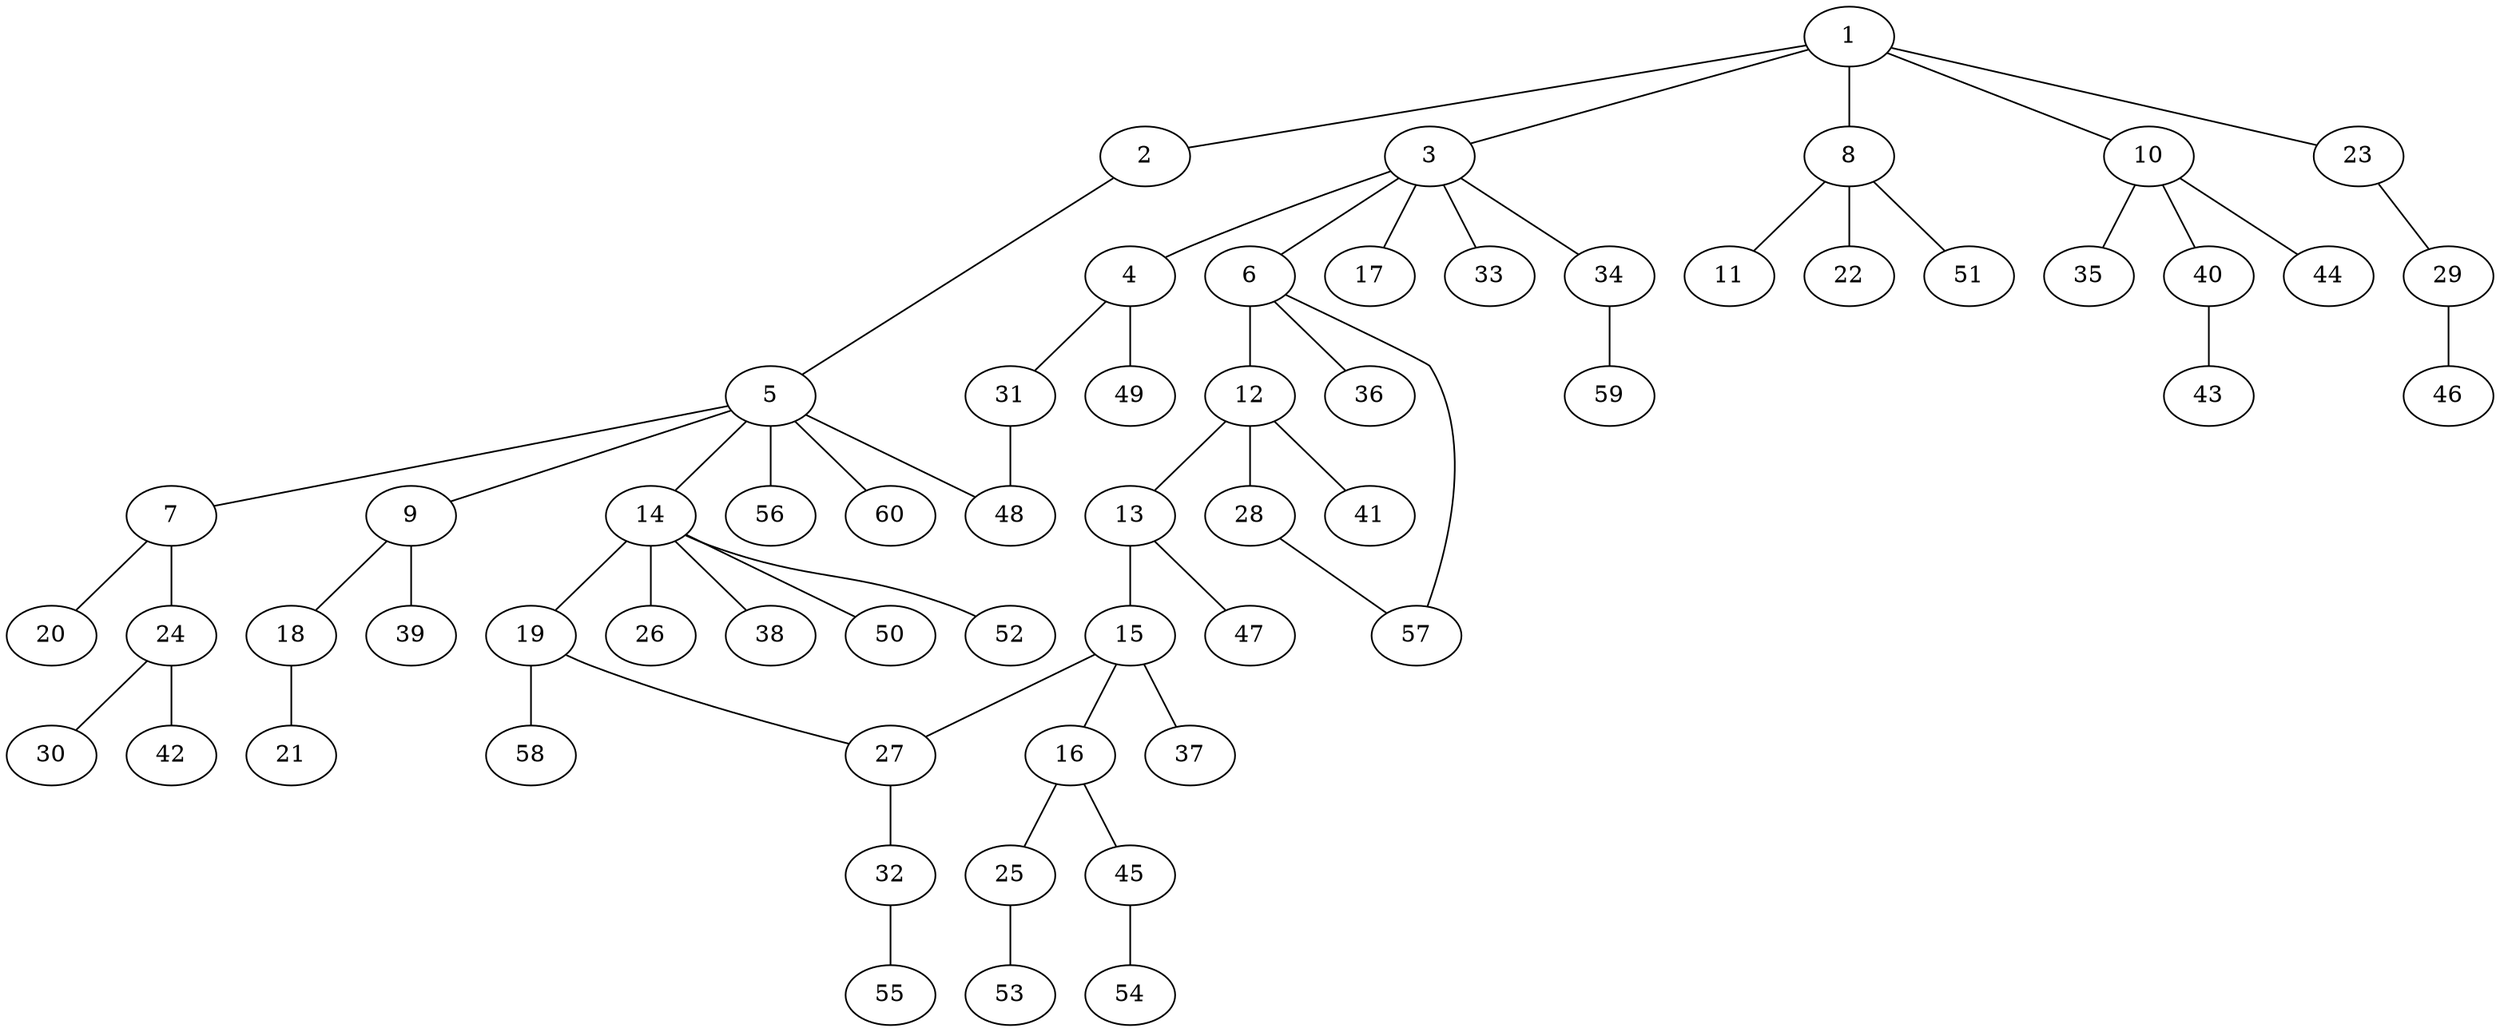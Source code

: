 graph graphname {1--2
1--3
1--8
1--10
1--23
2--5
3--4
3--6
3--17
3--33
3--34
4--31
4--49
5--7
5--9
5--14
5--48
5--56
5--60
6--12
6--36
6--57
7--20
7--24
8--11
8--22
8--51
9--18
9--39
10--35
10--40
10--44
12--13
12--28
12--41
13--15
13--47
14--19
14--26
14--38
14--50
14--52
15--16
15--27
15--37
16--25
16--45
18--21
19--27
19--58
23--29
24--30
24--42
25--53
27--32
28--57
29--46
31--48
32--55
34--59
40--43
45--54
}